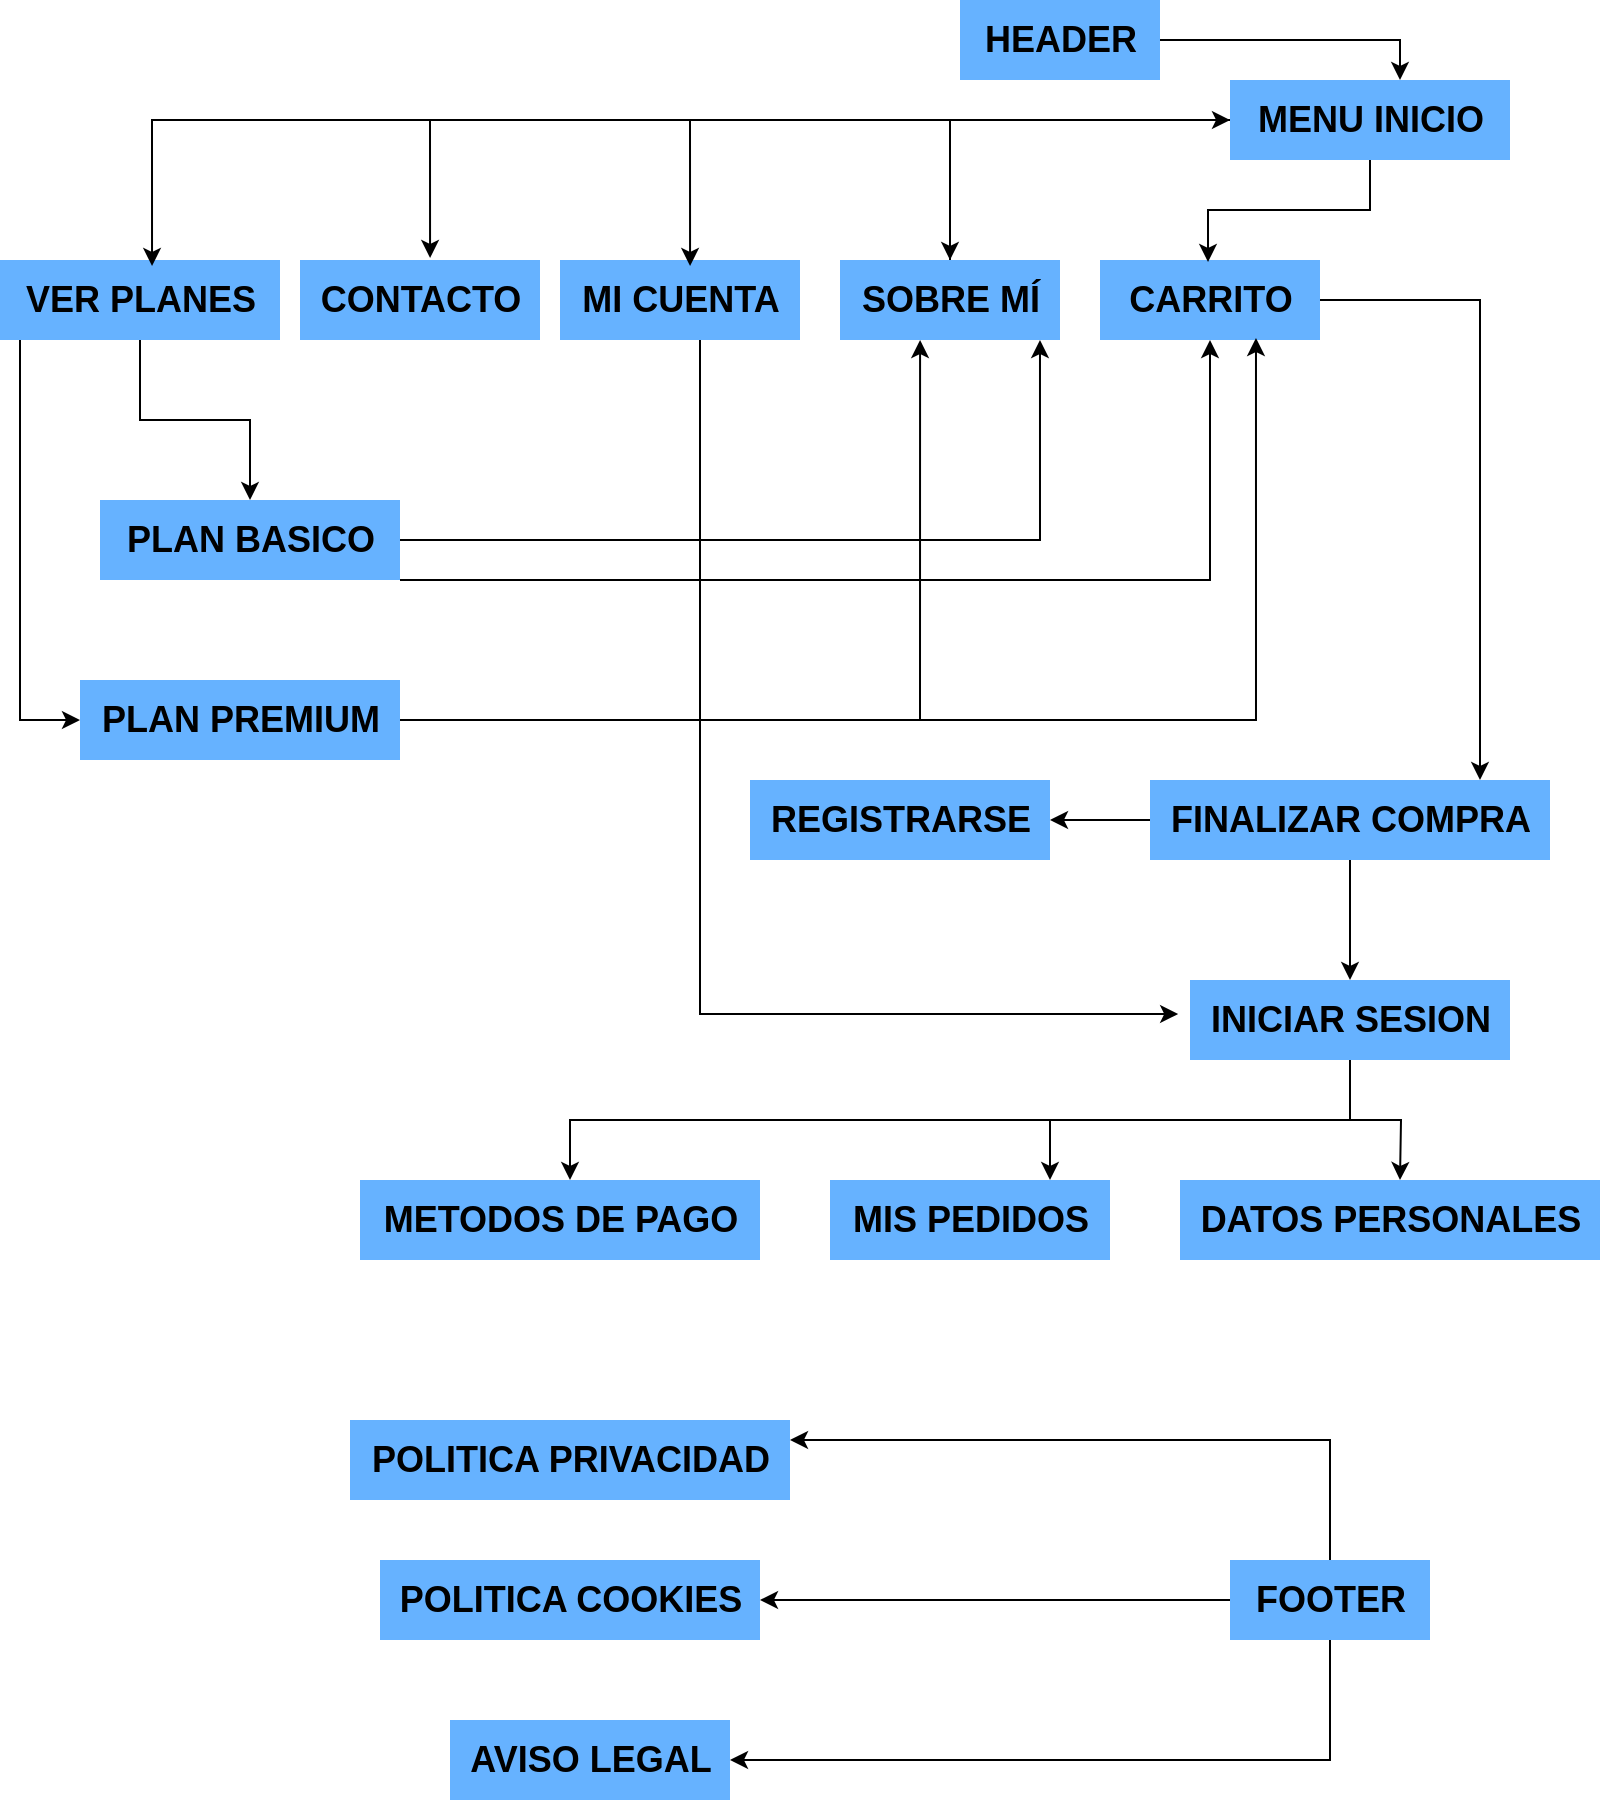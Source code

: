 <mxfile version="22.0.6" type="device">
  <diagram name="Página-1" id="EfuLKs3U2r8X7J_PU4V5">
    <mxGraphModel dx="2074" dy="1110" grid="1" gridSize="10" guides="1" tooltips="1" connect="1" arrows="1" fold="1" page="1" pageScale="1" pageWidth="827" pageHeight="1169" math="0" shadow="0">
      <root>
        <mxCell id="0" />
        <mxCell id="1" parent="0" />
        <mxCell id="_J7R9dKTH4H18V0iJDxj-9" style="edgeStyle=orthogonalEdgeStyle;rounded=0;orthogonalLoop=1;jettySize=auto;html=1;" edge="1" parent="1" source="_pYoHENoAafG9YQ1V_dV-2" target="_pYoHENoAafG9YQ1V_dV-5">
          <mxGeometry relative="1" as="geometry" />
        </mxCell>
        <mxCell id="_pYoHENoAafG9YQ1V_dV-2" value="MENU INICIO" style="text;html=1;align=center;verticalAlign=middle;resizable=0;points=[];autosize=1;strokeColor=none;fillColor=#66B2FF;fontStyle=1;fontSize=18;" parent="1" vertex="1">
          <mxGeometry x="625" y="60" width="140" height="40" as="geometry" />
        </mxCell>
        <mxCell id="_J7R9dKTH4H18V0iJDxj-20" style="edgeStyle=orthogonalEdgeStyle;rounded=0;orthogonalLoop=1;jettySize=auto;html=1;" edge="1" parent="1" source="_pYoHENoAafG9YQ1V_dV-5" target="_pYoHENoAafG9YQ1V_dV-2">
          <mxGeometry relative="1" as="geometry">
            <Array as="points">
              <mxPoint x="485" y="80" />
            </Array>
          </mxGeometry>
        </mxCell>
        <mxCell id="_pYoHENoAafG9YQ1V_dV-5" value="SOBRE MÍ" style="text;html=1;align=center;verticalAlign=middle;resizable=0;points=[];autosize=1;strokeColor=none;fillColor=#66B2FF;fontStyle=1;fontSize=18;" parent="1" vertex="1">
          <mxGeometry x="430" y="150" width="110" height="40" as="geometry" />
        </mxCell>
        <mxCell id="_pYoHENoAafG9YQ1V_dV-76" style="edgeStyle=orthogonalEdgeStyle;rounded=0;orthogonalLoop=1;jettySize=auto;html=1;" parent="1" source="_pYoHENoAafG9YQ1V_dV-6" target="_pYoHENoAafG9YQ1V_dV-13" edge="1">
          <mxGeometry relative="1" as="geometry" />
        </mxCell>
        <mxCell id="_pYoHENoAafG9YQ1V_dV-83" style="edgeStyle=orthogonalEdgeStyle;rounded=0;orthogonalLoop=1;jettySize=auto;html=1;" parent="1" source="_pYoHENoAafG9YQ1V_dV-6" target="_pYoHENoAafG9YQ1V_dV-15" edge="1">
          <mxGeometry relative="1" as="geometry">
            <Array as="points">
              <mxPoint x="20" y="380" />
              <mxPoint x="20" y="380" />
            </Array>
          </mxGeometry>
        </mxCell>
        <mxCell id="_pYoHENoAafG9YQ1V_dV-6" value="VER PLANES" style="text;html=1;align=center;verticalAlign=middle;resizable=0;points=[];autosize=1;strokeColor=none;fillColor=#66B2FF;fontStyle=1;fontSize=18;" parent="1" vertex="1">
          <mxGeometry x="10" y="150" width="140" height="40" as="geometry" />
        </mxCell>
        <mxCell id="_pYoHENoAafG9YQ1V_dV-82" style="edgeStyle=orthogonalEdgeStyle;rounded=0;orthogonalLoop=1;jettySize=auto;html=1;" parent="1" source="_pYoHENoAafG9YQ1V_dV-13" target="_pYoHENoAafG9YQ1V_dV-22" edge="1">
          <mxGeometry relative="1" as="geometry">
            <Array as="points">
              <mxPoint x="615" y="310" />
            </Array>
          </mxGeometry>
        </mxCell>
        <mxCell id="_pYoHENoAafG9YQ1V_dV-13" value="PLAN BASICO" style="text;html=1;align=center;verticalAlign=middle;resizable=0;points=[];autosize=1;strokeColor=none;fillColor=#66B2FF;fontStyle=1;fontSize=18;" parent="1" vertex="1">
          <mxGeometry x="60" y="270" width="150" height="40" as="geometry" />
        </mxCell>
        <mxCell id="_pYoHENoAafG9YQ1V_dV-15" value="PLAN PREMIUM" style="text;html=1;align=center;verticalAlign=middle;resizable=0;points=[];autosize=1;strokeColor=none;fillColor=#66B2FF;fontStyle=1;fontSize=18;" parent="1" vertex="1">
          <mxGeometry x="50" y="360" width="160" height="40" as="geometry" />
        </mxCell>
        <mxCell id="_pYoHENoAafG9YQ1V_dV-85" style="edgeStyle=orthogonalEdgeStyle;rounded=0;orthogonalLoop=1;jettySize=auto;html=1;" parent="1" source="_pYoHENoAafG9YQ1V_dV-22" target="_pYoHENoAafG9YQ1V_dV-27" edge="1">
          <mxGeometry relative="1" as="geometry">
            <Array as="points">
              <mxPoint x="750" y="170" />
            </Array>
          </mxGeometry>
        </mxCell>
        <mxCell id="_pYoHENoAafG9YQ1V_dV-22" value="CARRITO" style="text;html=1;align=center;verticalAlign=middle;resizable=0;points=[];autosize=1;strokeColor=none;fillColor=#66B2FF;fontStyle=1;fontSize=18;" parent="1" vertex="1">
          <mxGeometry x="560" y="150" width="110" height="40" as="geometry" />
        </mxCell>
        <mxCell id="_pYoHENoAafG9YQ1V_dV-86" style="edgeStyle=orthogonalEdgeStyle;rounded=0;orthogonalLoop=1;jettySize=auto;html=1;" parent="1" source="_pYoHENoAafG9YQ1V_dV-27" target="_pYoHENoAafG9YQ1V_dV-29" edge="1">
          <mxGeometry relative="1" as="geometry" />
        </mxCell>
        <mxCell id="_J7R9dKTH4H18V0iJDxj-19" style="edgeStyle=orthogonalEdgeStyle;rounded=0;orthogonalLoop=1;jettySize=auto;html=1;" edge="1" parent="1" source="_pYoHENoAafG9YQ1V_dV-27" target="_pYoHENoAafG9YQ1V_dV-31">
          <mxGeometry relative="1" as="geometry" />
        </mxCell>
        <mxCell id="_pYoHENoAafG9YQ1V_dV-27" value="FINALIZAR COMPRA" style="text;html=1;align=center;verticalAlign=middle;resizable=0;points=[];autosize=1;strokeColor=none;fillColor=#66B2FF;fontStyle=1;fontSize=18;" parent="1" vertex="1">
          <mxGeometry x="585" y="410" width="200" height="40" as="geometry" />
        </mxCell>
        <mxCell id="_J7R9dKTH4H18V0iJDxj-15" style="edgeStyle=orthogonalEdgeStyle;rounded=0;orthogonalLoop=1;jettySize=auto;html=1;" edge="1" parent="1" source="_pYoHENoAafG9YQ1V_dV-29" target="_pYoHENoAafG9YQ1V_dV-37">
          <mxGeometry relative="1" as="geometry">
            <Array as="points">
              <mxPoint x="685" y="580" />
              <mxPoint x="535" y="580" />
              <mxPoint x="535" y="640" />
            </Array>
          </mxGeometry>
        </mxCell>
        <mxCell id="_J7R9dKTH4H18V0iJDxj-23" style="edgeStyle=orthogonalEdgeStyle;rounded=0;orthogonalLoop=1;jettySize=auto;html=1;" edge="1" parent="1" source="_pYoHENoAafG9YQ1V_dV-29">
          <mxGeometry relative="1" as="geometry">
            <mxPoint x="295" y="610" as="targetPoint" />
            <Array as="points">
              <mxPoint x="685" y="580" />
            </Array>
          </mxGeometry>
        </mxCell>
        <mxCell id="_J7R9dKTH4H18V0iJDxj-24" style="edgeStyle=orthogonalEdgeStyle;rounded=0;orthogonalLoop=1;jettySize=auto;html=1;" edge="1" parent="1" source="_pYoHENoAafG9YQ1V_dV-29">
          <mxGeometry relative="1" as="geometry">
            <mxPoint x="710" y="610" as="targetPoint" />
          </mxGeometry>
        </mxCell>
        <mxCell id="_pYoHENoAafG9YQ1V_dV-29" value="INICIAR SESION" style="text;html=1;align=center;verticalAlign=middle;resizable=0;points=[];autosize=1;strokeColor=none;fillColor=#66B2FF;fontStyle=1;fontSize=18;" parent="1" vertex="1">
          <mxGeometry x="605" y="510" width="160" height="40" as="geometry" />
        </mxCell>
        <mxCell id="_pYoHENoAafG9YQ1V_dV-31" value="REGISTRARSE" style="text;html=1;align=center;verticalAlign=middle;resizable=0;points=[];autosize=1;strokeColor=none;fillColor=#66B2FF;fontStyle=1;fontSize=18;" parent="1" vertex="1">
          <mxGeometry x="385" y="410" width="150" height="40" as="geometry" />
        </mxCell>
        <mxCell id="_pYoHENoAafG9YQ1V_dV-34" value="MI CUENTA" style="text;html=1;align=center;verticalAlign=middle;resizable=0;points=[];autosize=1;strokeColor=none;fillColor=#66B2FF;fontStyle=1;fontSize=18;" parent="1" vertex="1">
          <mxGeometry x="290" y="150" width="120" height="40" as="geometry" />
        </mxCell>
        <mxCell id="_pYoHENoAafG9YQ1V_dV-37" value="MIS PEDIDOS" style="text;html=1;align=center;verticalAlign=middle;resizable=0;points=[];autosize=1;strokeColor=none;fillColor=#66B2FF;fontStyle=1;fontSize=18;" parent="1" vertex="1">
          <mxGeometry x="425" y="610" width="140" height="40" as="geometry" />
        </mxCell>
        <mxCell id="_pYoHENoAafG9YQ1V_dV-38" value="METODOS DE PAGO" style="text;html=1;align=center;verticalAlign=middle;resizable=0;points=[];autosize=1;strokeColor=none;fillColor=#66B2FF;fontStyle=1;fontSize=18;" parent="1" vertex="1">
          <mxGeometry x="190" y="610" width="200" height="40" as="geometry" />
        </mxCell>
        <mxCell id="_pYoHENoAafG9YQ1V_dV-46" value="CONTACTO" style="text;html=1;align=center;verticalAlign=middle;resizable=0;points=[];autosize=1;strokeColor=none;fillColor=#66B2FF;fontStyle=1;fontSize=18;" parent="1" vertex="1">
          <mxGeometry x="160" y="150" width="120" height="40" as="geometry" />
        </mxCell>
        <mxCell id="_pYoHENoAafG9YQ1V_dV-84" style="edgeStyle=orthogonalEdgeStyle;rounded=0;orthogonalLoop=1;jettySize=auto;html=1;entryX=0.709;entryY=0.975;entryDx=0;entryDy=0;entryPerimeter=0;" parent="1" source="_pYoHENoAafG9YQ1V_dV-15" target="_pYoHENoAafG9YQ1V_dV-22" edge="1">
          <mxGeometry relative="1" as="geometry" />
        </mxCell>
        <mxCell id="_pYoHENoAafG9YQ1V_dV-101" style="edgeStyle=orthogonalEdgeStyle;rounded=0;orthogonalLoop=1;jettySize=auto;html=1;entryX=-0.037;entryY=0.425;entryDx=0;entryDy=0;entryPerimeter=0;" parent="1" source="_pYoHENoAafG9YQ1V_dV-34" target="_pYoHENoAafG9YQ1V_dV-29" edge="1">
          <mxGeometry relative="1" as="geometry">
            <Array as="points">
              <mxPoint x="360" y="527" />
            </Array>
          </mxGeometry>
        </mxCell>
        <mxCell id="_J7R9dKTH4H18V0iJDxj-5" style="edgeStyle=orthogonalEdgeStyle;rounded=0;orthogonalLoop=1;jettySize=auto;html=1;" edge="1" parent="1" source="_J7R9dKTH4H18V0iJDxj-1" target="_J7R9dKTH4H18V0iJDxj-2">
          <mxGeometry relative="1" as="geometry">
            <Array as="points">
              <mxPoint x="675" y="740" />
            </Array>
          </mxGeometry>
        </mxCell>
        <mxCell id="_J7R9dKTH4H18V0iJDxj-6" style="edgeStyle=orthogonalEdgeStyle;rounded=0;orthogonalLoop=1;jettySize=auto;html=1;" edge="1" parent="1" source="_J7R9dKTH4H18V0iJDxj-1" target="_J7R9dKTH4H18V0iJDxj-3">
          <mxGeometry relative="1" as="geometry">
            <Array as="points">
              <mxPoint x="675" y="820" />
            </Array>
          </mxGeometry>
        </mxCell>
        <mxCell id="_J7R9dKTH4H18V0iJDxj-7" style="edgeStyle=orthogonalEdgeStyle;rounded=0;orthogonalLoop=1;jettySize=auto;html=1;" edge="1" parent="1" source="_J7R9dKTH4H18V0iJDxj-1" target="_J7R9dKTH4H18V0iJDxj-4">
          <mxGeometry relative="1" as="geometry">
            <Array as="points">
              <mxPoint x="675" y="900" />
            </Array>
          </mxGeometry>
        </mxCell>
        <mxCell id="_J7R9dKTH4H18V0iJDxj-1" value="FOOTER" style="text;html=1;align=center;verticalAlign=middle;resizable=0;points=[];autosize=1;strokeColor=none;fillColor=#66B2FF;fontStyle=1;fontSize=18;" vertex="1" parent="1">
          <mxGeometry x="625" y="800" width="100" height="40" as="geometry" />
        </mxCell>
        <mxCell id="_J7R9dKTH4H18V0iJDxj-2" value="POLITICA PRIVACIDAD" style="text;html=1;align=center;verticalAlign=middle;resizable=0;points=[];autosize=1;strokeColor=none;fillColor=#66B2FF;fontStyle=1;fontSize=18;" vertex="1" parent="1">
          <mxGeometry x="185" y="730" width="220" height="40" as="geometry" />
        </mxCell>
        <mxCell id="_J7R9dKTH4H18V0iJDxj-3" value="POLITICA COOKIES" style="text;html=1;align=center;verticalAlign=middle;resizable=0;points=[];autosize=1;strokeColor=none;fillColor=#66B2FF;fontStyle=1;fontSize=18;" vertex="1" parent="1">
          <mxGeometry x="200" y="800" width="190" height="40" as="geometry" />
        </mxCell>
        <mxCell id="_J7R9dKTH4H18V0iJDxj-4" value="AVISO LEGAL" style="text;html=1;align=center;verticalAlign=middle;resizable=0;points=[];autosize=1;strokeColor=none;fillColor=#66B2FF;fontStyle=1;fontSize=18;" vertex="1" parent="1">
          <mxGeometry x="235" y="880" width="140" height="40" as="geometry" />
        </mxCell>
        <mxCell id="_J7R9dKTH4H18V0iJDxj-8" style="edgeStyle=orthogonalEdgeStyle;rounded=0;orthogonalLoop=1;jettySize=auto;html=1;entryX=0.491;entryY=0.025;entryDx=0;entryDy=0;entryPerimeter=0;" edge="1" parent="1" source="_pYoHENoAafG9YQ1V_dV-2" target="_pYoHENoAafG9YQ1V_dV-22">
          <mxGeometry relative="1" as="geometry" />
        </mxCell>
        <mxCell id="_J7R9dKTH4H18V0iJDxj-10" style="edgeStyle=orthogonalEdgeStyle;rounded=0;orthogonalLoop=1;jettySize=auto;html=1;entryX=0.542;entryY=0.075;entryDx=0;entryDy=0;entryPerimeter=0;" edge="1" parent="1" source="_pYoHENoAafG9YQ1V_dV-2" target="_pYoHENoAafG9YQ1V_dV-34">
          <mxGeometry relative="1" as="geometry" />
        </mxCell>
        <mxCell id="_J7R9dKTH4H18V0iJDxj-11" style="edgeStyle=orthogonalEdgeStyle;rounded=0;orthogonalLoop=1;jettySize=auto;html=1;entryX=0.542;entryY=-0.025;entryDx=0;entryDy=0;entryPerimeter=0;" edge="1" parent="1" source="_pYoHENoAafG9YQ1V_dV-2" target="_pYoHENoAafG9YQ1V_dV-46">
          <mxGeometry relative="1" as="geometry" />
        </mxCell>
        <mxCell id="_J7R9dKTH4H18V0iJDxj-12" style="edgeStyle=orthogonalEdgeStyle;rounded=0;orthogonalLoop=1;jettySize=auto;html=1;entryX=0.543;entryY=0.075;entryDx=0;entryDy=0;entryPerimeter=0;" edge="1" parent="1" source="_pYoHENoAafG9YQ1V_dV-2" target="_pYoHENoAafG9YQ1V_dV-6">
          <mxGeometry relative="1" as="geometry" />
        </mxCell>
        <mxCell id="_J7R9dKTH4H18V0iJDxj-14" style="edgeStyle=orthogonalEdgeStyle;rounded=0;orthogonalLoop=1;jettySize=auto;html=1;" edge="1" parent="1" source="_J7R9dKTH4H18V0iJDxj-13" target="_pYoHENoAafG9YQ1V_dV-2">
          <mxGeometry relative="1" as="geometry">
            <Array as="points">
              <mxPoint x="710" y="40" />
            </Array>
          </mxGeometry>
        </mxCell>
        <mxCell id="_J7R9dKTH4H18V0iJDxj-13" value="HEADER" style="text;html=1;align=center;verticalAlign=middle;resizable=0;points=[];autosize=1;strokeColor=none;fillColor=#66B2FF;fontStyle=1;fontSize=18;" vertex="1" parent="1">
          <mxGeometry x="490" y="20" width="100" height="40" as="geometry" />
        </mxCell>
        <mxCell id="_J7R9dKTH4H18V0iJDxj-18" value="DATOS PERSONALES" style="text;html=1;align=center;verticalAlign=middle;resizable=0;points=[];autosize=1;strokeColor=none;fillColor=#66B2FF;fontStyle=1;fontSize=18;" vertex="1" parent="1">
          <mxGeometry x="600" y="610" width="210" height="40" as="geometry" />
        </mxCell>
        <mxCell id="_J7R9dKTH4H18V0iJDxj-25" style="edgeStyle=orthogonalEdgeStyle;rounded=0;orthogonalLoop=1;jettySize=auto;html=1;entryX=0.909;entryY=1;entryDx=0;entryDy=0;entryPerimeter=0;" edge="1" parent="1" source="_pYoHENoAafG9YQ1V_dV-13" target="_pYoHENoAafG9YQ1V_dV-5">
          <mxGeometry relative="1" as="geometry" />
        </mxCell>
        <mxCell id="_J7R9dKTH4H18V0iJDxj-26" style="edgeStyle=orthogonalEdgeStyle;rounded=0;orthogonalLoop=1;jettySize=auto;html=1;entryX=0.364;entryY=1;entryDx=0;entryDy=0;entryPerimeter=0;" edge="1" parent="1" source="_pYoHENoAafG9YQ1V_dV-15" target="_pYoHENoAafG9YQ1V_dV-5">
          <mxGeometry relative="1" as="geometry" />
        </mxCell>
      </root>
    </mxGraphModel>
  </diagram>
</mxfile>
